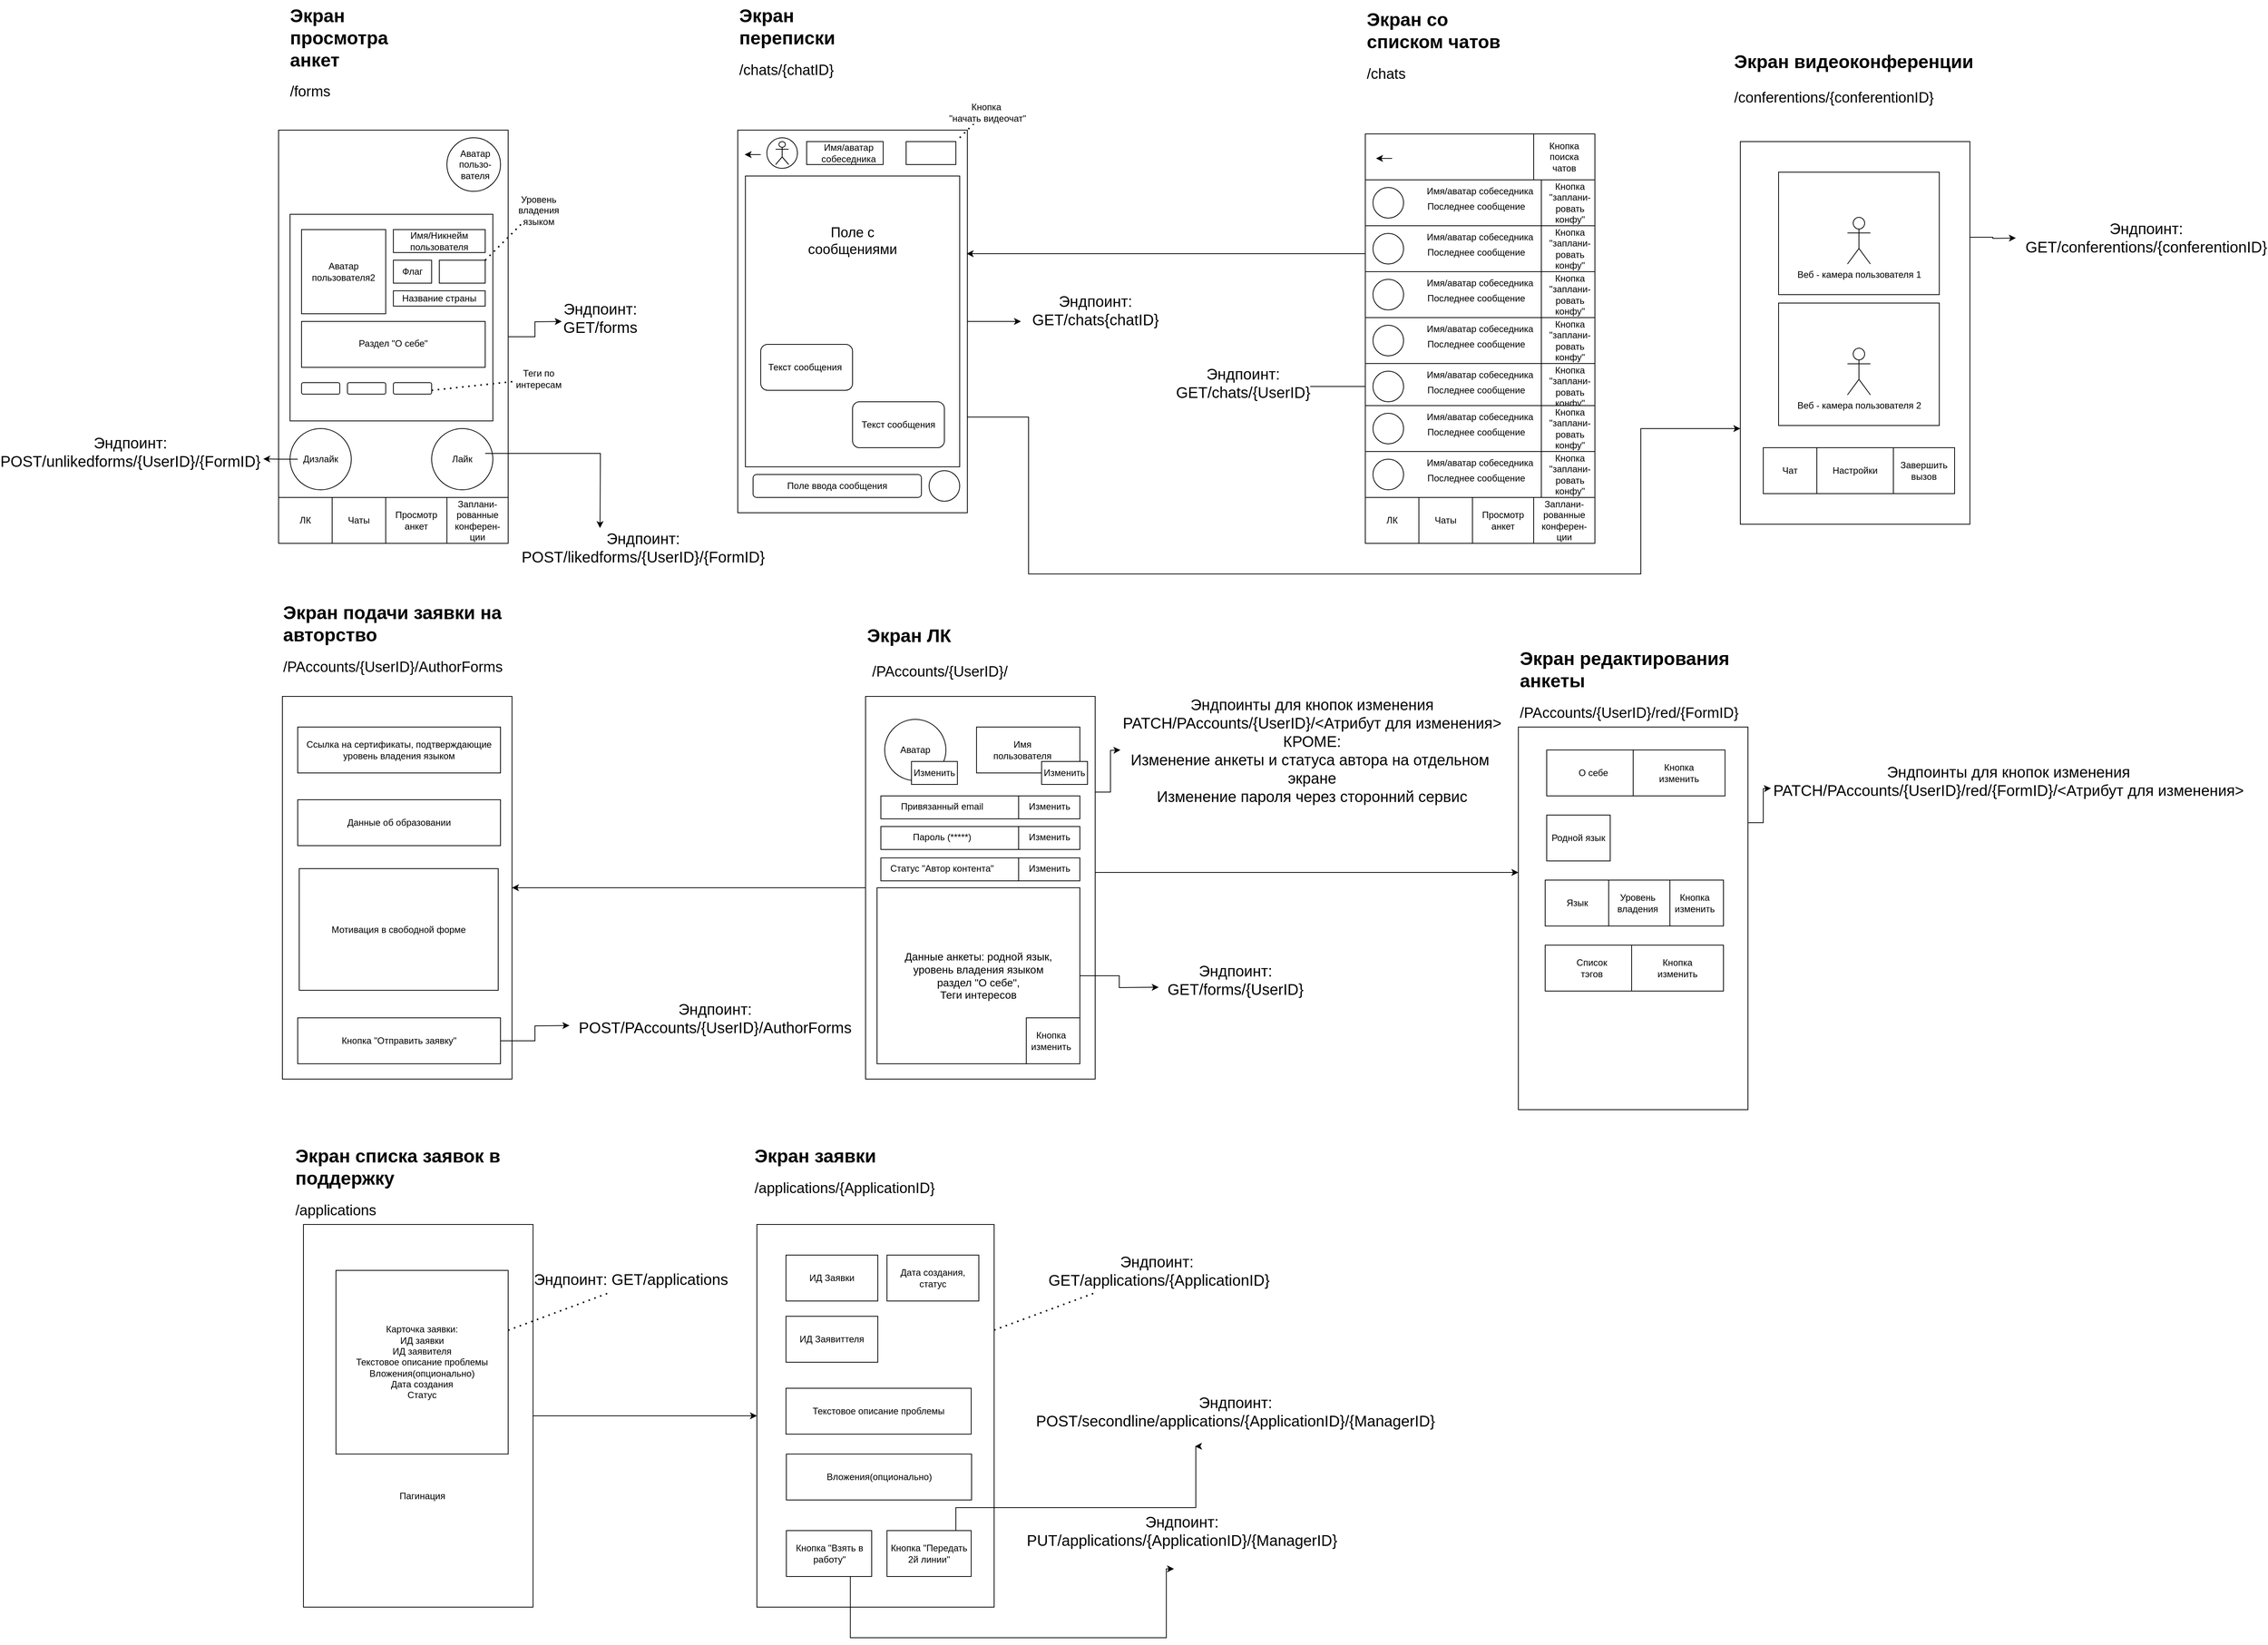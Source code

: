 <mxfile version="25.0.1">
  <diagram name="Страница — 1" id="nnURqnsPZ7kOj7IKDL6H">
    <mxGraphModel dx="1877" dy="1699" grid="1" gridSize="10" guides="1" tooltips="1" connect="1" arrows="1" fold="1" page="1" pageScale="1" pageWidth="827" pageHeight="1169" math="0" shadow="0">
      <root>
        <mxCell id="0" />
        <mxCell id="1" parent="0" />
        <mxCell id="jX7xDOMbAJI4A2eP9L53-35" style="edgeStyle=orthogonalEdgeStyle;rounded=0;orthogonalLoop=1;jettySize=auto;html=1;exitX=1;exitY=0.5;exitDx=0;exitDy=0;" parent="1" source="1GvkOFfXkZYTMTRJ72ga-2" edge="1">
          <mxGeometry relative="1" as="geometry">
            <mxPoint x="430" y="330" as="targetPoint" />
          </mxGeometry>
        </mxCell>
        <mxCell id="1GvkOFfXkZYTMTRJ72ga-2" value="" style="rounded=0;whiteSpace=wrap;html=1;" parent="1" vertex="1">
          <mxGeometry x="60" y="80" width="300" height="540" as="geometry" />
        </mxCell>
        <mxCell id="jX7xDOMbAJI4A2eP9L53-1" value="" style="rounded=0;whiteSpace=wrap;html=1;" parent="1" vertex="1">
          <mxGeometry x="75" y="190" width="265" height="270" as="geometry" />
        </mxCell>
        <mxCell id="1GvkOFfXkZYTMTRJ72ga-44" value="" style="rounded=0;whiteSpace=wrap;html=1;" parent="1" vertex="1">
          <mxGeometry x="1480" y="85" width="300" height="500" as="geometry" />
        </mxCell>
        <mxCell id="1GvkOFfXkZYTMTRJ72ga-4" value="" style="ellipse;whiteSpace=wrap;html=1;aspect=fixed;" parent="1" vertex="1">
          <mxGeometry x="280" y="90" width="70" height="70" as="geometry" />
        </mxCell>
        <mxCell id="1GvkOFfXkZYTMTRJ72ga-5" value="Аватар пользо-вателя" style="text;html=1;align=center;verticalAlign=middle;whiteSpace=wrap;rounded=0;" parent="1" vertex="1">
          <mxGeometry x="287" y="110" width="60" height="30" as="geometry" />
        </mxCell>
        <mxCell id="1GvkOFfXkZYTMTRJ72ga-7" value="" style="whiteSpace=wrap;html=1;aspect=fixed;" parent="1" vertex="1">
          <mxGeometry x="90" y="210" width="110" height="110" as="geometry" />
        </mxCell>
        <mxCell id="1GvkOFfXkZYTMTRJ72ga-8" value="Аватар пользователя2" style="text;html=1;align=center;verticalAlign=middle;whiteSpace=wrap;rounded=0;" parent="1" vertex="1">
          <mxGeometry x="115" y="250" width="60" height="30" as="geometry" />
        </mxCell>
        <mxCell id="1GvkOFfXkZYTMTRJ72ga-10" value="Имя/Никнейм пользователя" style="rounded=0;whiteSpace=wrap;html=1;" parent="1" vertex="1">
          <mxGeometry x="210" y="210" width="120" height="30" as="geometry" />
        </mxCell>
        <mxCell id="1GvkOFfXkZYTMTRJ72ga-11" value="Флаг" style="rounded=0;whiteSpace=wrap;html=1;" parent="1" vertex="1">
          <mxGeometry x="210" y="250" width="50" height="30" as="geometry" />
        </mxCell>
        <mxCell id="1GvkOFfXkZYTMTRJ72ga-13" value="" style="rounded=0;whiteSpace=wrap;html=1;" parent="1" vertex="1">
          <mxGeometry x="270" y="250" width="60" height="30" as="geometry" />
        </mxCell>
        <mxCell id="1GvkOFfXkZYTMTRJ72ga-14" value="" style="endArrow=none;dashed=1;html=1;dashPattern=1 3;strokeWidth=2;rounded=0;" parent="1" edge="1">
          <mxGeometry width="50" height="50" relative="1" as="geometry">
            <mxPoint x="330" y="250" as="sourcePoint" />
            <mxPoint x="380" y="200" as="targetPoint" />
          </mxGeometry>
        </mxCell>
        <mxCell id="1GvkOFfXkZYTMTRJ72ga-15" value="Уровень владения языком" style="text;html=1;align=center;verticalAlign=middle;whiteSpace=wrap;rounded=0;" parent="1" vertex="1">
          <mxGeometry x="370" y="170" width="60" height="30" as="geometry" />
        </mxCell>
        <mxCell id="1GvkOFfXkZYTMTRJ72ga-16" value="" style="rounded=0;whiteSpace=wrap;html=1;" parent="1" vertex="1">
          <mxGeometry x="210" y="290" width="120" height="20" as="geometry" />
        </mxCell>
        <mxCell id="1GvkOFfXkZYTMTRJ72ga-17" value="Название страны" style="text;html=1;align=center;verticalAlign=middle;whiteSpace=wrap;rounded=0;" parent="1" vertex="1">
          <mxGeometry x="205" y="285" width="130" height="30" as="geometry" />
        </mxCell>
        <mxCell id="1GvkOFfXkZYTMTRJ72ga-18" value="" style="rounded=0;whiteSpace=wrap;html=1;" parent="1" vertex="1">
          <mxGeometry x="90" y="330" width="240" height="60" as="geometry" />
        </mxCell>
        <mxCell id="1GvkOFfXkZYTMTRJ72ga-19" value="Раздел &quot;О себе&quot;" style="text;html=1;align=center;verticalAlign=middle;whiteSpace=wrap;rounded=0;" parent="1" vertex="1">
          <mxGeometry x="130" y="344" width="160" height="30" as="geometry" />
        </mxCell>
        <mxCell id="1GvkOFfXkZYTMTRJ72ga-20" value="" style="rounded=1;whiteSpace=wrap;html=1;" parent="1" vertex="1">
          <mxGeometry x="90" y="410" width="50" height="15" as="geometry" />
        </mxCell>
        <mxCell id="1GvkOFfXkZYTMTRJ72ga-21" value="" style="rounded=1;whiteSpace=wrap;html=1;" parent="1" vertex="1">
          <mxGeometry x="150" y="410" width="50" height="15" as="geometry" />
        </mxCell>
        <mxCell id="1GvkOFfXkZYTMTRJ72ga-23" value="" style="rounded=1;whiteSpace=wrap;html=1;" parent="1" vertex="1">
          <mxGeometry x="210" y="410" width="50" height="15" as="geometry" />
        </mxCell>
        <mxCell id="1GvkOFfXkZYTMTRJ72ga-24" value="" style="endArrow=none;dashed=1;html=1;dashPattern=1 3;strokeWidth=2;rounded=0;" parent="1" target="1GvkOFfXkZYTMTRJ72ga-25" edge="1">
          <mxGeometry width="50" height="50" relative="1" as="geometry">
            <mxPoint x="260" y="420" as="sourcePoint" />
            <mxPoint x="390" y="420" as="targetPoint" />
          </mxGeometry>
        </mxCell>
        <mxCell id="1GvkOFfXkZYTMTRJ72ga-25" value="Теги по интересам" style="text;html=1;align=center;verticalAlign=middle;whiteSpace=wrap;rounded=0;" parent="1" vertex="1">
          <mxGeometry x="370" y="390" width="60" height="30" as="geometry" />
        </mxCell>
        <mxCell id="1GvkOFfXkZYTMTRJ72ga-26" value="" style="ellipse;whiteSpace=wrap;html=1;aspect=fixed;" parent="1" vertex="1">
          <mxGeometry x="260" y="470" width="80" height="80" as="geometry" />
        </mxCell>
        <mxCell id="jX7xDOMbAJI4A2eP9L53-44" style="edgeStyle=orthogonalEdgeStyle;rounded=0;orthogonalLoop=1;jettySize=auto;html=1;exitX=1;exitY=0.25;exitDx=0;exitDy=0;" parent="1" source="1GvkOFfXkZYTMTRJ72ga-27" edge="1">
          <mxGeometry relative="1" as="geometry">
            <mxPoint x="480" y="600" as="targetPoint" />
          </mxGeometry>
        </mxCell>
        <mxCell id="1GvkOFfXkZYTMTRJ72ga-27" value="Лайк" style="text;html=1;align=center;verticalAlign=middle;whiteSpace=wrap;rounded=0;" parent="1" vertex="1">
          <mxGeometry x="270" y="495" width="60" height="30" as="geometry" />
        </mxCell>
        <mxCell id="1GvkOFfXkZYTMTRJ72ga-28" value="" style="ellipse;whiteSpace=wrap;html=1;aspect=fixed;" parent="1" vertex="1">
          <mxGeometry x="75" y="470" width="80" height="80" as="geometry" />
        </mxCell>
        <mxCell id="jX7xDOMbAJI4A2eP9L53-46" style="edgeStyle=orthogonalEdgeStyle;rounded=0;orthogonalLoop=1;jettySize=auto;html=1;exitX=0;exitY=0.5;exitDx=0;exitDy=0;" parent="1" source="1GvkOFfXkZYTMTRJ72ga-29" edge="1">
          <mxGeometry relative="1" as="geometry">
            <mxPoint x="40" y="509.667" as="targetPoint" />
          </mxGeometry>
        </mxCell>
        <mxCell id="1GvkOFfXkZYTMTRJ72ga-29" value="Дизлайк" style="text;html=1;align=center;verticalAlign=middle;whiteSpace=wrap;rounded=0;" parent="1" vertex="1">
          <mxGeometry x="85" y="495" width="60" height="30" as="geometry" />
        </mxCell>
        <mxCell id="jX7xDOMbAJI4A2eP9L53-22" style="edgeStyle=orthogonalEdgeStyle;rounded=0;orthogonalLoop=1;jettySize=auto;html=1;exitX=1;exitY=0.75;exitDx=0;exitDy=0;entryX=0;entryY=0.75;entryDx=0;entryDy=0;" parent="1" source="1GvkOFfXkZYTMTRJ72ga-30" target="1GvkOFfXkZYTMTRJ72ga-179" edge="1">
          <mxGeometry relative="1" as="geometry">
            <Array as="points">
              <mxPoint x="1040" y="455" />
              <mxPoint x="1040" y="660" />
              <mxPoint x="1840" y="660" />
              <mxPoint x="1840" y="470" />
            </Array>
          </mxGeometry>
        </mxCell>
        <mxCell id="1GvkOFfXkZYTMTRJ72ga-30" value="" style="rounded=0;whiteSpace=wrap;html=1;" parent="1" vertex="1">
          <mxGeometry x="660" y="80" width="300" height="500" as="geometry" />
        </mxCell>
        <mxCell id="1GvkOFfXkZYTMTRJ72ga-31" value="" style="rounded=1;whiteSpace=wrap;html=1;" parent="1" vertex="1">
          <mxGeometry x="680" y="530" width="220" height="30" as="geometry" />
        </mxCell>
        <mxCell id="1GvkOFfXkZYTMTRJ72ga-32" value="" style="ellipse;whiteSpace=wrap;html=1;aspect=fixed;" parent="1" vertex="1">
          <mxGeometry x="910" y="525" width="40" height="40" as="geometry" />
        </mxCell>
        <mxCell id="1GvkOFfXkZYTMTRJ72ga-34" value="" style="rounded=0;whiteSpace=wrap;html=1;" parent="1" vertex="1">
          <mxGeometry x="670" y="140" width="280" height="380" as="geometry" />
        </mxCell>
        <mxCell id="1GvkOFfXkZYTMTRJ72ga-35" value="&lt;font style=&quot;font-size: 18px;&quot;&gt;Поле с сообщениями&lt;/font&gt;" style="text;html=1;align=center;verticalAlign=middle;whiteSpace=wrap;rounded=0;" parent="1" vertex="1">
          <mxGeometry x="720" y="170" width="180" height="110" as="geometry" />
        </mxCell>
        <mxCell id="1GvkOFfXkZYTMTRJ72ga-36" value="" style="ellipse;whiteSpace=wrap;html=1;aspect=fixed;" parent="1" vertex="1">
          <mxGeometry x="698" y="90" width="40" height="40" as="geometry" />
        </mxCell>
        <mxCell id="1GvkOFfXkZYTMTRJ72ga-37" value="" style="endArrow=classic;html=1;rounded=0;" parent="1" edge="1">
          <mxGeometry width="50" height="50" relative="1" as="geometry">
            <mxPoint x="690" y="112" as="sourcePoint" />
            <mxPoint x="669" y="112" as="targetPoint" />
          </mxGeometry>
        </mxCell>
        <mxCell id="1GvkOFfXkZYTMTRJ72ga-38" value="" style="rounded=0;whiteSpace=wrap;html=1;" parent="1" vertex="1">
          <mxGeometry x="750" y="95" width="100" height="30" as="geometry" />
        </mxCell>
        <mxCell id="1GvkOFfXkZYTMTRJ72ga-40" value="Имя/аватар собеседника" style="text;html=1;align=center;verticalAlign=middle;whiteSpace=wrap;rounded=0;" parent="1" vertex="1">
          <mxGeometry x="750" y="95" width="110" height="30" as="geometry" />
        </mxCell>
        <mxCell id="1GvkOFfXkZYTMTRJ72ga-41" value="Текст сообщения" style="rounded=1;whiteSpace=wrap;html=1;" parent="1" vertex="1">
          <mxGeometry x="810" y="435" width="120" height="60" as="geometry" />
        </mxCell>
        <mxCell id="1GvkOFfXkZYTMTRJ72ga-42" value="" style="rounded=1;whiteSpace=wrap;html=1;" parent="1" vertex="1">
          <mxGeometry x="690" y="360" width="120" height="60" as="geometry" />
        </mxCell>
        <mxCell id="1GvkOFfXkZYTMTRJ72ga-43" value="Текст сообщения" style="text;html=1;align=center;verticalAlign=middle;whiteSpace=wrap;rounded=0;" parent="1" vertex="1">
          <mxGeometry x="698" y="375" width="100" height="30" as="geometry" />
        </mxCell>
        <mxCell id="1GvkOFfXkZYTMTRJ72ga-76" value="" style="rounded=0;whiteSpace=wrap;html=1;" parent="1" vertex="1">
          <mxGeometry x="1480" y="145" width="300" height="60" as="geometry" />
        </mxCell>
        <mxCell id="1GvkOFfXkZYTMTRJ72ga-77" value="" style="ellipse;whiteSpace=wrap;html=1;aspect=fixed;" parent="1" vertex="1">
          <mxGeometry x="1490" y="155" width="40" height="40" as="geometry" />
        </mxCell>
        <mxCell id="1GvkOFfXkZYTMTRJ72ga-78" value="Имя/аватар собеседника" style="text;html=1;align=center;verticalAlign=middle;whiteSpace=wrap;rounded=0;" parent="1" vertex="1">
          <mxGeometry x="1540" y="145" width="180" height="30" as="geometry" />
        </mxCell>
        <mxCell id="1GvkOFfXkZYTMTRJ72ga-79" value="Последнее сообщение" style="text;html=1;align=center;verticalAlign=middle;whiteSpace=wrap;rounded=0;" parent="1" vertex="1">
          <mxGeometry x="1540" y="165" width="170" height="30" as="geometry" />
        </mxCell>
        <mxCell id="1GvkOFfXkZYTMTRJ72ga-80" value="" style="rounded=0;whiteSpace=wrap;html=1;" parent="1" vertex="1">
          <mxGeometry x="1480" y="205" width="300" height="60" as="geometry" />
        </mxCell>
        <mxCell id="1GvkOFfXkZYTMTRJ72ga-81" value="" style="ellipse;whiteSpace=wrap;html=1;aspect=fixed;" parent="1" vertex="1">
          <mxGeometry x="1490" y="215" width="40" height="40" as="geometry" />
        </mxCell>
        <mxCell id="1GvkOFfXkZYTMTRJ72ga-82" value="Имя/аватар собеседника" style="text;html=1;align=center;verticalAlign=middle;whiteSpace=wrap;rounded=0;" parent="1" vertex="1">
          <mxGeometry x="1540" y="205" width="180" height="30" as="geometry" />
        </mxCell>
        <mxCell id="1GvkOFfXkZYTMTRJ72ga-83" value="Последнее сообщение" style="text;html=1;align=center;verticalAlign=middle;whiteSpace=wrap;rounded=0;" parent="1" vertex="1">
          <mxGeometry x="1540" y="225" width="170" height="30" as="geometry" />
        </mxCell>
        <mxCell id="1GvkOFfXkZYTMTRJ72ga-84" value="" style="rounded=0;whiteSpace=wrap;html=1;" parent="1" vertex="1">
          <mxGeometry x="1480" y="265" width="300" height="60" as="geometry" />
        </mxCell>
        <mxCell id="1GvkOFfXkZYTMTRJ72ga-85" value="" style="ellipse;whiteSpace=wrap;html=1;aspect=fixed;" parent="1" vertex="1">
          <mxGeometry x="1490" y="275" width="40" height="40" as="geometry" />
        </mxCell>
        <mxCell id="1GvkOFfXkZYTMTRJ72ga-86" value="Имя/аватар собеседника" style="text;html=1;align=center;verticalAlign=middle;whiteSpace=wrap;rounded=0;" parent="1" vertex="1">
          <mxGeometry x="1540" y="265" width="180" height="30" as="geometry" />
        </mxCell>
        <mxCell id="1GvkOFfXkZYTMTRJ72ga-87" value="Последнее сообщение" style="text;html=1;align=center;verticalAlign=middle;whiteSpace=wrap;rounded=0;" parent="1" vertex="1">
          <mxGeometry x="1540" y="285" width="170" height="30" as="geometry" />
        </mxCell>
        <mxCell id="1GvkOFfXkZYTMTRJ72ga-88" value="" style="rounded=0;whiteSpace=wrap;html=1;" parent="1" vertex="1">
          <mxGeometry x="1480" y="325" width="300" height="60" as="geometry" />
        </mxCell>
        <mxCell id="1GvkOFfXkZYTMTRJ72ga-89" value="" style="ellipse;whiteSpace=wrap;html=1;aspect=fixed;" parent="1" vertex="1">
          <mxGeometry x="1490" y="335" width="40" height="40" as="geometry" />
        </mxCell>
        <mxCell id="1GvkOFfXkZYTMTRJ72ga-90" value="Имя/аватар собеседника" style="text;html=1;align=center;verticalAlign=middle;whiteSpace=wrap;rounded=0;" parent="1" vertex="1">
          <mxGeometry x="1540" y="325" width="180" height="30" as="geometry" />
        </mxCell>
        <mxCell id="1GvkOFfXkZYTMTRJ72ga-91" value="Последнее сообщение" style="text;html=1;align=center;verticalAlign=middle;whiteSpace=wrap;rounded=0;" parent="1" vertex="1">
          <mxGeometry x="1540" y="345" width="170" height="30" as="geometry" />
        </mxCell>
        <mxCell id="jX7xDOMbAJI4A2eP9L53-27" style="edgeStyle=orthogonalEdgeStyle;rounded=0;orthogonalLoop=1;jettySize=auto;html=1;exitX=0;exitY=0.5;exitDx=0;exitDy=0;" parent="1" source="1GvkOFfXkZYTMTRJ72ga-92" edge="1">
          <mxGeometry relative="1" as="geometry">
            <mxPoint x="1390" y="415" as="targetPoint" />
          </mxGeometry>
        </mxCell>
        <mxCell id="1GvkOFfXkZYTMTRJ72ga-92" value="" style="rounded=0;whiteSpace=wrap;html=1;" parent="1" vertex="1">
          <mxGeometry x="1480" y="385" width="300" height="60" as="geometry" />
        </mxCell>
        <mxCell id="1GvkOFfXkZYTMTRJ72ga-93" value="" style="ellipse;whiteSpace=wrap;html=1;aspect=fixed;" parent="1" vertex="1">
          <mxGeometry x="1490" y="395" width="40" height="40" as="geometry" />
        </mxCell>
        <mxCell id="1GvkOFfXkZYTMTRJ72ga-94" value="Имя/аватар собеседника" style="text;html=1;align=center;verticalAlign=middle;whiteSpace=wrap;rounded=0;" parent="1" vertex="1">
          <mxGeometry x="1540" y="385" width="180" height="30" as="geometry" />
        </mxCell>
        <mxCell id="1GvkOFfXkZYTMTRJ72ga-95" value="Последнее сообщение" style="text;html=1;align=center;verticalAlign=middle;whiteSpace=wrap;rounded=0;" parent="1" vertex="1">
          <mxGeometry x="1540" y="405" width="170" height="30" as="geometry" />
        </mxCell>
        <mxCell id="1GvkOFfXkZYTMTRJ72ga-96" value="" style="rounded=0;whiteSpace=wrap;html=1;" parent="1" vertex="1">
          <mxGeometry x="1480" y="440" width="300" height="60" as="geometry" />
        </mxCell>
        <mxCell id="1GvkOFfXkZYTMTRJ72ga-97" value="" style="ellipse;whiteSpace=wrap;html=1;aspect=fixed;" parent="1" vertex="1">
          <mxGeometry x="1490" y="450" width="40" height="40" as="geometry" />
        </mxCell>
        <mxCell id="1GvkOFfXkZYTMTRJ72ga-98" value="Имя/аватар собеседника" style="text;html=1;align=center;verticalAlign=middle;whiteSpace=wrap;rounded=0;" parent="1" vertex="1">
          <mxGeometry x="1540" y="440" width="180" height="30" as="geometry" />
        </mxCell>
        <mxCell id="1GvkOFfXkZYTMTRJ72ga-99" value="Последнее сообщение" style="text;html=1;align=center;verticalAlign=middle;whiteSpace=wrap;rounded=0;" parent="1" vertex="1">
          <mxGeometry x="1540" y="460" width="170" height="30" as="geometry" />
        </mxCell>
        <mxCell id="1GvkOFfXkZYTMTRJ72ga-100" value="" style="rounded=0;whiteSpace=wrap;html=1;" parent="1" vertex="1">
          <mxGeometry x="1480" y="500" width="300" height="60" as="geometry" />
        </mxCell>
        <mxCell id="1GvkOFfXkZYTMTRJ72ga-101" value="" style="ellipse;whiteSpace=wrap;html=1;aspect=fixed;" parent="1" vertex="1">
          <mxGeometry x="1490" y="510" width="40" height="40" as="geometry" />
        </mxCell>
        <mxCell id="1GvkOFfXkZYTMTRJ72ga-102" value="Имя/аватар собеседника" style="text;html=1;align=center;verticalAlign=middle;whiteSpace=wrap;rounded=0;" parent="1" vertex="1">
          <mxGeometry x="1540" y="500" width="180" height="30" as="geometry" />
        </mxCell>
        <mxCell id="1GvkOFfXkZYTMTRJ72ga-103" value="Последнее сообщение" style="text;html=1;align=center;verticalAlign=middle;whiteSpace=wrap;rounded=0;" parent="1" vertex="1">
          <mxGeometry x="1540" y="520" width="170" height="30" as="geometry" />
        </mxCell>
        <mxCell id="1GvkOFfXkZYTMTRJ72ga-104" value="" style="endArrow=classic;html=1;rounded=0;" parent="1" edge="1">
          <mxGeometry width="50" height="50" relative="1" as="geometry">
            <mxPoint x="1515" y="117" as="sourcePoint" />
            <mxPoint x="1494" y="117" as="targetPoint" />
          </mxGeometry>
        </mxCell>
        <mxCell id="1GvkOFfXkZYTMTRJ72ga-105" value="" style="rounded=0;whiteSpace=wrap;html=1;" parent="1" vertex="1">
          <mxGeometry x="1700" y="85" width="80" height="60" as="geometry" />
        </mxCell>
        <mxCell id="1GvkOFfXkZYTMTRJ72ga-106" value="Кнопка поиска чатов" style="text;html=1;align=center;verticalAlign=middle;whiteSpace=wrap;rounded=0;" parent="1" vertex="1">
          <mxGeometry x="1710" y="100" width="60" height="30" as="geometry" />
        </mxCell>
        <mxCell id="jX7xDOMbAJI4A2eP9L53-16" style="edgeStyle=orthogonalEdgeStyle;rounded=0;orthogonalLoop=1;jettySize=auto;html=1;exitX=1;exitY=0.75;exitDx=0;exitDy=0;" parent="1" source="1GvkOFfXkZYTMTRJ72ga-107" target="1GvkOFfXkZYTMTRJ72ga-128" edge="1">
          <mxGeometry relative="1" as="geometry">
            <Array as="points">
              <mxPoint x="990" y="1050" />
            </Array>
          </mxGeometry>
        </mxCell>
        <mxCell id="jX7xDOMbAJI4A2eP9L53-17" style="edgeStyle=orthogonalEdgeStyle;rounded=0;orthogonalLoop=1;jettySize=auto;html=1;exitX=0;exitY=0.5;exitDx=0;exitDy=0;entryX=1;entryY=0.5;entryDx=0;entryDy=0;" parent="1" source="1GvkOFfXkZYTMTRJ72ga-107" target="1GvkOFfXkZYTMTRJ72ga-209" edge="1">
          <mxGeometry relative="1" as="geometry" />
        </mxCell>
        <mxCell id="jX7xDOMbAJI4A2eP9L53-32" style="edgeStyle=orthogonalEdgeStyle;rounded=0;orthogonalLoop=1;jettySize=auto;html=1;exitX=1;exitY=0.25;exitDx=0;exitDy=0;" parent="1" source="1GvkOFfXkZYTMTRJ72ga-107" edge="1">
          <mxGeometry relative="1" as="geometry">
            <mxPoint x="1160" y="890" as="targetPoint" />
          </mxGeometry>
        </mxCell>
        <mxCell id="1GvkOFfXkZYTMTRJ72ga-107" value="" style="rounded=0;whiteSpace=wrap;html=1;" parent="1" vertex="1">
          <mxGeometry x="827" y="820" width="300" height="500" as="geometry" />
        </mxCell>
        <mxCell id="1GvkOFfXkZYTMTRJ72ga-108" value="" style="ellipse;whiteSpace=wrap;html=1;aspect=fixed;" parent="1" vertex="1">
          <mxGeometry x="852" y="850" width="80" height="80" as="geometry" />
        </mxCell>
        <mxCell id="1GvkOFfXkZYTMTRJ72ga-109" value="Аватар" style="text;html=1;align=center;verticalAlign=middle;whiteSpace=wrap;rounded=0;" parent="1" vertex="1">
          <mxGeometry x="862" y="875" width="60" height="30" as="geometry" />
        </mxCell>
        <mxCell id="1GvkOFfXkZYTMTRJ72ga-110" value="" style="rounded=0;whiteSpace=wrap;html=1;" parent="1" vertex="1">
          <mxGeometry x="972" y="860" width="135" height="60" as="geometry" />
        </mxCell>
        <mxCell id="1GvkOFfXkZYTMTRJ72ga-111" value="Имя пользователя" style="text;html=1;align=center;verticalAlign=middle;whiteSpace=wrap;rounded=0;" parent="1" vertex="1">
          <mxGeometry x="1002" y="875" width="60" height="30" as="geometry" />
        </mxCell>
        <mxCell id="1GvkOFfXkZYTMTRJ72ga-112" value="" style="rounded=0;whiteSpace=wrap;html=1;" parent="1" vertex="1">
          <mxGeometry x="847" y="950" width="260" height="30" as="geometry" />
        </mxCell>
        <mxCell id="1GvkOFfXkZYTMTRJ72ga-113" value="Привязанный email" style="text;html=1;align=center;verticalAlign=middle;whiteSpace=wrap;rounded=0;" parent="1" vertex="1">
          <mxGeometry x="837" y="949" width="180" height="30" as="geometry" />
        </mxCell>
        <mxCell id="1GvkOFfXkZYTMTRJ72ga-114" value="" style="rounded=0;whiteSpace=wrap;html=1;" parent="1" vertex="1">
          <mxGeometry x="1027" y="950" width="80" height="30" as="geometry" />
        </mxCell>
        <mxCell id="1GvkOFfXkZYTMTRJ72ga-115" value="Изменить" style="text;html=1;align=center;verticalAlign=middle;whiteSpace=wrap;rounded=0;" parent="1" vertex="1">
          <mxGeometry x="1023.5" y="949" width="87" height="30" as="geometry" />
        </mxCell>
        <mxCell id="1GvkOFfXkZYTMTRJ72ga-116" value="Изменить" style="rounded=0;whiteSpace=wrap;html=1;" parent="1" vertex="1">
          <mxGeometry x="887" y="905" width="60" height="30" as="geometry" />
        </mxCell>
        <mxCell id="1GvkOFfXkZYTMTRJ72ga-117" value="Изменить" style="rounded=0;whiteSpace=wrap;html=1;" parent="1" vertex="1">
          <mxGeometry x="1057" y="905" width="60" height="30" as="geometry" />
        </mxCell>
        <mxCell id="1GvkOFfXkZYTMTRJ72ga-122" value="" style="rounded=0;whiteSpace=wrap;html=1;" parent="1" vertex="1">
          <mxGeometry x="847" y="990" width="260" height="30" as="geometry" />
        </mxCell>
        <mxCell id="1GvkOFfXkZYTMTRJ72ga-123" value="Пароль (*****)" style="text;html=1;align=center;verticalAlign=middle;whiteSpace=wrap;rounded=0;" parent="1" vertex="1">
          <mxGeometry x="837" y="989" width="180" height="30" as="geometry" />
        </mxCell>
        <mxCell id="1GvkOFfXkZYTMTRJ72ga-124" value="" style="rounded=0;whiteSpace=wrap;html=1;" parent="1" vertex="1">
          <mxGeometry x="1027" y="990" width="80" height="30" as="geometry" />
        </mxCell>
        <mxCell id="1GvkOFfXkZYTMTRJ72ga-125" value="Изменить" style="text;html=1;align=center;verticalAlign=middle;whiteSpace=wrap;rounded=0;" parent="1" vertex="1">
          <mxGeometry x="1023.5" y="989" width="87" height="30" as="geometry" />
        </mxCell>
        <mxCell id="jX7xDOMbAJI4A2eP9L53-48" style="edgeStyle=orthogonalEdgeStyle;rounded=0;orthogonalLoop=1;jettySize=auto;html=1;exitX=1;exitY=0.5;exitDx=0;exitDy=0;" parent="1" source="1GvkOFfXkZYTMTRJ72ga-127" edge="1">
          <mxGeometry relative="1" as="geometry">
            <mxPoint x="1210" y="1200" as="targetPoint" />
          </mxGeometry>
        </mxCell>
        <mxCell id="1GvkOFfXkZYTMTRJ72ga-127" value="&lt;font style=&quot;font-size: 14px;&quot;&gt;Данные анкеты: родной язык,&lt;/font&gt;&lt;div style=&quot;font-size: 14px;&quot;&gt;&lt;font style=&quot;font-size: 14px;&quot;&gt;уровень владения языком&lt;br&gt;раздел &quot;О себе&quot;,&lt;/font&gt;&lt;/div&gt;&lt;div style=&quot;font-size: 14px;&quot;&gt;&lt;font style=&quot;font-size: 14px;&quot;&gt;Теги интересов&lt;/font&gt;&lt;/div&gt;" style="rounded=0;whiteSpace=wrap;html=1;" parent="1" vertex="1">
          <mxGeometry x="842" y="1070" width="265" height="230" as="geometry" />
        </mxCell>
        <mxCell id="jX7xDOMbAJI4A2eP9L53-37" style="edgeStyle=orthogonalEdgeStyle;rounded=0;orthogonalLoop=1;jettySize=auto;html=1;exitX=1;exitY=0.25;exitDx=0;exitDy=0;" parent="1" source="1GvkOFfXkZYTMTRJ72ga-128" edge="1">
          <mxGeometry relative="1" as="geometry">
            <mxPoint x="2010" y="940" as="targetPoint" />
          </mxGeometry>
        </mxCell>
        <mxCell id="1GvkOFfXkZYTMTRJ72ga-128" value="" style="rounded=0;whiteSpace=wrap;html=1;" parent="1" vertex="1">
          <mxGeometry x="1680" y="860" width="300" height="500" as="geometry" />
        </mxCell>
        <mxCell id="1GvkOFfXkZYTMTRJ72ga-129" value="" style="rounded=0;whiteSpace=wrap;html=1;" parent="1" vertex="1">
          <mxGeometry x="1717" y="890" width="233" height="60" as="geometry" />
        </mxCell>
        <mxCell id="1GvkOFfXkZYTMTRJ72ga-131" value="О себе" style="text;html=1;align=center;verticalAlign=middle;whiteSpace=wrap;rounded=0;" parent="1" vertex="1">
          <mxGeometry x="1748" y="905" width="60" height="30" as="geometry" />
        </mxCell>
        <mxCell id="1GvkOFfXkZYTMTRJ72ga-132" value="" style="rounded=0;whiteSpace=wrap;html=1;" parent="1" vertex="1">
          <mxGeometry x="1830" y="890" width="120" height="60" as="geometry" />
        </mxCell>
        <mxCell id="1GvkOFfXkZYTMTRJ72ga-133" value="Кнопка изменить" style="text;html=1;align=center;verticalAlign=middle;whiteSpace=wrap;rounded=0;" parent="1" vertex="1">
          <mxGeometry x="1860" y="905" width="60" height="30" as="geometry" />
        </mxCell>
        <mxCell id="1GvkOFfXkZYTMTRJ72ga-134" value="" style="rounded=0;whiteSpace=wrap;html=1;" parent="1" vertex="1">
          <mxGeometry x="1715" y="1060" width="233" height="60" as="geometry" />
        </mxCell>
        <mxCell id="1GvkOFfXkZYTMTRJ72ga-136" value="" style="rounded=0;whiteSpace=wrap;html=1;" parent="1" vertex="1">
          <mxGeometry x="1878" y="1060" width="70" height="60" as="geometry" />
        </mxCell>
        <mxCell id="1GvkOFfXkZYTMTRJ72ga-137" value="Кнопка изменить" style="text;html=1;align=center;verticalAlign=middle;whiteSpace=wrap;rounded=0;" parent="1" vertex="1">
          <mxGeometry x="1888" y="1075" width="45" height="30" as="geometry" />
        </mxCell>
        <mxCell id="1GvkOFfXkZYTMTRJ72ga-138" value="" style="rounded=0;whiteSpace=wrap;html=1;" parent="1" vertex="1">
          <mxGeometry x="1715" y="1145" width="233" height="60" as="geometry" />
        </mxCell>
        <mxCell id="1GvkOFfXkZYTMTRJ72ga-139" value="Список тэгов" style="text;html=1;align=center;verticalAlign=middle;whiteSpace=wrap;rounded=0;" parent="1" vertex="1">
          <mxGeometry x="1746" y="1160" width="60" height="30" as="geometry" />
        </mxCell>
        <mxCell id="1GvkOFfXkZYTMTRJ72ga-140" value="" style="rounded=0;whiteSpace=wrap;html=1;" parent="1" vertex="1">
          <mxGeometry x="1828" y="1145" width="120" height="60" as="geometry" />
        </mxCell>
        <mxCell id="1GvkOFfXkZYTMTRJ72ga-141" value="Кнопка изменить" style="text;html=1;align=center;verticalAlign=middle;whiteSpace=wrap;rounded=0;" parent="1" vertex="1">
          <mxGeometry x="1858" y="1160" width="60" height="30" as="geometry" />
        </mxCell>
        <mxCell id="1GvkOFfXkZYTMTRJ72ga-142" value="" style="rounded=0;whiteSpace=wrap;html=1;" parent="1" vertex="1">
          <mxGeometry x="1715" y="1060" width="83" height="60" as="geometry" />
        </mxCell>
        <mxCell id="1GvkOFfXkZYTMTRJ72ga-143" value="Язык" style="text;html=1;align=center;verticalAlign=middle;whiteSpace=wrap;rounded=0;" parent="1" vertex="1">
          <mxGeometry x="1726.5" y="1075" width="60" height="30" as="geometry" />
        </mxCell>
        <mxCell id="1GvkOFfXkZYTMTRJ72ga-144" value="Уровень владения" style="text;html=1;align=center;verticalAlign=middle;whiteSpace=wrap;rounded=0;" parent="1" vertex="1">
          <mxGeometry x="1806" y="1075" width="60" height="30" as="geometry" />
        </mxCell>
        <mxCell id="1GvkOFfXkZYTMTRJ72ga-145" value="" style="rounded=0;whiteSpace=wrap;html=1;" parent="1" vertex="1">
          <mxGeometry x="60" y="560" width="300" height="60" as="geometry" />
        </mxCell>
        <mxCell id="1GvkOFfXkZYTMTRJ72ga-146" value="" style="rounded=0;whiteSpace=wrap;html=1;" parent="1" vertex="1">
          <mxGeometry x="60" y="560" width="70" height="60" as="geometry" />
        </mxCell>
        <mxCell id="1GvkOFfXkZYTMTRJ72ga-147" value="" style="rounded=0;whiteSpace=wrap;html=1;" parent="1" vertex="1">
          <mxGeometry x="130" y="560" width="70" height="60" as="geometry" />
        </mxCell>
        <mxCell id="1GvkOFfXkZYTMTRJ72ga-149" value="" style="rounded=0;whiteSpace=wrap;html=1;" parent="1" vertex="1">
          <mxGeometry x="200" y="560" width="80" height="60" as="geometry" />
        </mxCell>
        <mxCell id="1GvkOFfXkZYTMTRJ72ga-150" value="Поле ввода сообщения" style="text;html=1;align=center;verticalAlign=middle;whiteSpace=wrap;rounded=0;" parent="1" vertex="1">
          <mxGeometry x="718.5" y="530" width="142" height="30" as="geometry" />
        </mxCell>
        <mxCell id="1GvkOFfXkZYTMTRJ72ga-151" value="" style="rounded=0;whiteSpace=wrap;html=1;" parent="1" vertex="1">
          <mxGeometry x="1710" y="145" width="70" height="60" as="geometry" />
        </mxCell>
        <mxCell id="1GvkOFfXkZYTMTRJ72ga-152" value="Кнопка &quot;заплани-ровать конфу&quot;" style="text;html=1;align=center;verticalAlign=middle;whiteSpace=wrap;rounded=0;" parent="1" vertex="1">
          <mxGeometry x="1715" y="145" width="65" height="60" as="geometry" />
        </mxCell>
        <mxCell id="1GvkOFfXkZYTMTRJ72ga-153" value="" style="rounded=0;whiteSpace=wrap;html=1;" parent="1" vertex="1">
          <mxGeometry x="1710" y="205" width="70" height="60" as="geometry" />
        </mxCell>
        <mxCell id="1GvkOFfXkZYTMTRJ72ga-154" value="Кнопка &quot;заплани-ровать конфу&quot;" style="text;html=1;align=center;verticalAlign=middle;whiteSpace=wrap;rounded=0;" parent="1" vertex="1">
          <mxGeometry x="1715" y="205" width="65" height="60" as="geometry" />
        </mxCell>
        <mxCell id="1GvkOFfXkZYTMTRJ72ga-155" value="" style="rounded=0;whiteSpace=wrap;html=1;" parent="1" vertex="1">
          <mxGeometry x="1710" y="265" width="70" height="60" as="geometry" />
        </mxCell>
        <mxCell id="1GvkOFfXkZYTMTRJ72ga-156" value="Кнопка &quot;заплани-ровать конфу&quot;" style="text;html=1;align=center;verticalAlign=middle;whiteSpace=wrap;rounded=0;" parent="1" vertex="1">
          <mxGeometry x="1715" y="265" width="65" height="60" as="geometry" />
        </mxCell>
        <mxCell id="1GvkOFfXkZYTMTRJ72ga-157" value="" style="rounded=0;whiteSpace=wrap;html=1;" parent="1" vertex="1">
          <mxGeometry x="1710" y="325" width="70" height="60" as="geometry" />
        </mxCell>
        <mxCell id="1GvkOFfXkZYTMTRJ72ga-158" value="Кнопка &quot;заплани-ровать конфу&quot;" style="text;html=1;align=center;verticalAlign=middle;whiteSpace=wrap;rounded=0;" parent="1" vertex="1">
          <mxGeometry x="1715" y="325" width="65" height="60" as="geometry" />
        </mxCell>
        <mxCell id="1GvkOFfXkZYTMTRJ72ga-159" value="" style="rounded=0;whiteSpace=wrap;html=1;" parent="1" vertex="1">
          <mxGeometry x="1710" y="385" width="70" height="60" as="geometry" />
        </mxCell>
        <mxCell id="1GvkOFfXkZYTMTRJ72ga-160" value="Кнопка &quot;заплани-ровать конфу&quot;" style="text;html=1;align=center;verticalAlign=middle;whiteSpace=wrap;rounded=0;" parent="1" vertex="1">
          <mxGeometry x="1715" y="385" width="65" height="60" as="geometry" />
        </mxCell>
        <mxCell id="1GvkOFfXkZYTMTRJ72ga-161" value="" style="rounded=0;whiteSpace=wrap;html=1;" parent="1" vertex="1">
          <mxGeometry x="1710" y="440" width="70" height="60" as="geometry" />
        </mxCell>
        <mxCell id="1GvkOFfXkZYTMTRJ72ga-162" value="Кнопка &quot;заплани-ровать конфу&quot;" style="text;html=1;align=center;verticalAlign=middle;whiteSpace=wrap;rounded=0;" parent="1" vertex="1">
          <mxGeometry x="1715" y="440" width="65" height="60" as="geometry" />
        </mxCell>
        <mxCell id="1GvkOFfXkZYTMTRJ72ga-163" value="" style="rounded=0;whiteSpace=wrap;html=1;" parent="1" vertex="1">
          <mxGeometry x="1710" y="500" width="70" height="60" as="geometry" />
        </mxCell>
        <mxCell id="1GvkOFfXkZYTMTRJ72ga-164" value="Кнопка &quot;заплани-ровать конфу&quot;" style="text;html=1;align=center;verticalAlign=middle;whiteSpace=wrap;rounded=0;" parent="1" vertex="1">
          <mxGeometry x="1715" y="500" width="65" height="60" as="geometry" />
        </mxCell>
        <mxCell id="1GvkOFfXkZYTMTRJ72ga-165" value="ЛК" style="text;html=1;align=center;verticalAlign=middle;whiteSpace=wrap;rounded=0;" parent="1" vertex="1">
          <mxGeometry x="65" y="575" width="60" height="30" as="geometry" />
        </mxCell>
        <mxCell id="1GvkOFfXkZYTMTRJ72ga-166" value="Чаты" style="text;html=1;align=center;verticalAlign=middle;whiteSpace=wrap;rounded=0;" parent="1" vertex="1">
          <mxGeometry x="135" y="575" width="60" height="30" as="geometry" />
        </mxCell>
        <mxCell id="1GvkOFfXkZYTMTRJ72ga-167" value="Просмотр анкет" style="text;html=1;align=center;verticalAlign=middle;whiteSpace=wrap;rounded=0;" parent="1" vertex="1">
          <mxGeometry x="210" y="575" width="60" height="30" as="geometry" />
        </mxCell>
        <mxCell id="1GvkOFfXkZYTMTRJ72ga-168" value="" style="rounded=0;whiteSpace=wrap;html=1;" parent="1" vertex="1">
          <mxGeometry x="1037" y="1240" width="70" height="60" as="geometry" />
        </mxCell>
        <mxCell id="1GvkOFfXkZYTMTRJ72ga-169" value="Кнопка изменить" style="text;html=1;align=center;verticalAlign=middle;whiteSpace=wrap;rounded=0;" parent="1" vertex="1">
          <mxGeometry x="1047" y="1255" width="45" height="30" as="geometry" />
        </mxCell>
        <mxCell id="1GvkOFfXkZYTMTRJ72ga-172" value="" style="rounded=0;whiteSpace=wrap;html=1;" parent="1" vertex="1">
          <mxGeometry x="847" y="1031" width="260" height="30" as="geometry" />
        </mxCell>
        <mxCell id="1GvkOFfXkZYTMTRJ72ga-173" value="Статус &quot;Автор контента&quot;" style="text;html=1;align=center;verticalAlign=middle;whiteSpace=wrap;rounded=0;" parent="1" vertex="1">
          <mxGeometry x="837" y="1030" width="180" height="30" as="geometry" />
        </mxCell>
        <mxCell id="1GvkOFfXkZYTMTRJ72ga-174" value="" style="rounded=0;whiteSpace=wrap;html=1;" parent="1" vertex="1">
          <mxGeometry x="1027" y="1031" width="80" height="30" as="geometry" />
        </mxCell>
        <mxCell id="1GvkOFfXkZYTMTRJ72ga-175" value="Изменить" style="text;html=1;align=center;verticalAlign=middle;whiteSpace=wrap;rounded=0;" parent="1" vertex="1">
          <mxGeometry x="1023.5" y="1030" width="87" height="30" as="geometry" />
        </mxCell>
        <mxCell id="1GvkOFfXkZYTMTRJ72ga-176" value="" style="shape=umlActor;verticalLabelPosition=bottom;verticalAlign=top;html=1;outlineConnect=0;" parent="1" vertex="1">
          <mxGeometry x="709.5" y="95" width="17" height="30" as="geometry" />
        </mxCell>
        <mxCell id="1GvkOFfXkZYTMTRJ72ga-178" value="Заплани-рованные конферен-ции" style="text;html=1;align=center;verticalAlign=middle;whiteSpace=wrap;rounded=0;" parent="1" vertex="1">
          <mxGeometry x="290" y="575" width="60" height="30" as="geometry" />
        </mxCell>
        <mxCell id="jX7xDOMbAJI4A2eP9L53-30" style="edgeStyle=orthogonalEdgeStyle;rounded=0;orthogonalLoop=1;jettySize=auto;html=1;exitX=1;exitY=0.25;exitDx=0;exitDy=0;" parent="1" source="1GvkOFfXkZYTMTRJ72ga-179" edge="1">
          <mxGeometry relative="1" as="geometry">
            <mxPoint x="2330" y="221" as="targetPoint" />
          </mxGeometry>
        </mxCell>
        <mxCell id="1GvkOFfXkZYTMTRJ72ga-179" value="" style="rounded=0;whiteSpace=wrap;html=1;" parent="1" vertex="1">
          <mxGeometry x="1970" y="95" width="300" height="500" as="geometry" />
        </mxCell>
        <mxCell id="1GvkOFfXkZYTMTRJ72ga-180" value="" style="rounded=0;whiteSpace=wrap;html=1;" parent="1" vertex="1">
          <mxGeometry x="2020" y="135" width="210" height="160" as="geometry" />
        </mxCell>
        <mxCell id="1GvkOFfXkZYTMTRJ72ga-182" value="Веб - камера пользователя 1" style="shape=umlActor;verticalLabelPosition=bottom;verticalAlign=top;html=1;outlineConnect=0;" parent="1" vertex="1">
          <mxGeometry x="2110" y="194" width="30" height="61" as="geometry" />
        </mxCell>
        <mxCell id="1GvkOFfXkZYTMTRJ72ga-183" value="" style="rounded=0;whiteSpace=wrap;html=1;" parent="1" vertex="1">
          <mxGeometry x="2020" y="306" width="210" height="160" as="geometry" />
        </mxCell>
        <mxCell id="1GvkOFfXkZYTMTRJ72ga-184" value="Веб - камера пользователя 2" style="shape=umlActor;verticalLabelPosition=bottom;verticalAlign=top;html=1;outlineConnect=0;" parent="1" vertex="1">
          <mxGeometry x="2110" y="365" width="30" height="61" as="geometry" />
        </mxCell>
        <mxCell id="1GvkOFfXkZYTMTRJ72ga-185" value="Чат" style="rounded=0;whiteSpace=wrap;html=1;" parent="1" vertex="1">
          <mxGeometry x="2000" y="495" width="70" height="60" as="geometry" />
        </mxCell>
        <mxCell id="1GvkOFfXkZYTMTRJ72ga-186" value="Завершить вызов" style="rounded=0;whiteSpace=wrap;html=1;" parent="1" vertex="1">
          <mxGeometry x="2170" y="495" width="80" height="60" as="geometry" />
        </mxCell>
        <mxCell id="1GvkOFfXkZYTMTRJ72ga-187" value="Настройки" style="rounded=0;whiteSpace=wrap;html=1;" parent="1" vertex="1">
          <mxGeometry x="2070" y="495" width="100" height="60" as="geometry" />
        </mxCell>
        <mxCell id="1GvkOFfXkZYTMTRJ72ga-188" value="" style="rounded=0;whiteSpace=wrap;html=1;" parent="1" vertex="1">
          <mxGeometry x="1480" y="560" width="300" height="60" as="geometry" />
        </mxCell>
        <mxCell id="1GvkOFfXkZYTMTRJ72ga-189" value="" style="rounded=0;whiteSpace=wrap;html=1;" parent="1" vertex="1">
          <mxGeometry x="1480" y="560" width="70" height="60" as="geometry" />
        </mxCell>
        <mxCell id="1GvkOFfXkZYTMTRJ72ga-190" value="" style="rounded=0;whiteSpace=wrap;html=1;" parent="1" vertex="1">
          <mxGeometry x="1550" y="560" width="70" height="60" as="geometry" />
        </mxCell>
        <mxCell id="1GvkOFfXkZYTMTRJ72ga-191" value="" style="rounded=0;whiteSpace=wrap;html=1;" parent="1" vertex="1">
          <mxGeometry x="1620" y="560" width="80" height="60" as="geometry" />
        </mxCell>
        <mxCell id="1GvkOFfXkZYTMTRJ72ga-192" value="ЛК" style="text;html=1;align=center;verticalAlign=middle;whiteSpace=wrap;rounded=0;" parent="1" vertex="1">
          <mxGeometry x="1485" y="575" width="60" height="30" as="geometry" />
        </mxCell>
        <mxCell id="1GvkOFfXkZYTMTRJ72ga-193" value="Чаты" style="text;html=1;align=center;verticalAlign=middle;whiteSpace=wrap;rounded=0;" parent="1" vertex="1">
          <mxGeometry x="1555" y="575" width="60" height="30" as="geometry" />
        </mxCell>
        <mxCell id="1GvkOFfXkZYTMTRJ72ga-194" value="Просмотр анкет" style="text;html=1;align=center;verticalAlign=middle;whiteSpace=wrap;rounded=0;" parent="1" vertex="1">
          <mxGeometry x="1630" y="575" width="60" height="30" as="geometry" />
        </mxCell>
        <mxCell id="1GvkOFfXkZYTMTRJ72ga-195" value="Заплани-рованные конферен-ции" style="text;html=1;align=center;verticalAlign=middle;whiteSpace=wrap;rounded=0;" parent="1" vertex="1">
          <mxGeometry x="1710" y="575" width="60" height="30" as="geometry" />
        </mxCell>
        <mxCell id="jX7xDOMbAJI4A2eP9L53-19" style="edgeStyle=orthogonalEdgeStyle;rounded=0;orthogonalLoop=1;jettySize=auto;html=1;exitX=1;exitY=0.5;exitDx=0;exitDy=0;entryX=0;entryY=0.5;entryDx=0;entryDy=0;" parent="1" source="1GvkOFfXkZYTMTRJ72ga-197" target="1GvkOFfXkZYTMTRJ72ga-200" edge="1">
          <mxGeometry relative="1" as="geometry" />
        </mxCell>
        <mxCell id="1GvkOFfXkZYTMTRJ72ga-197" value="" style="rounded=0;whiteSpace=wrap;html=1;" parent="1" vertex="1">
          <mxGeometry x="92.5" y="1510" width="300" height="500" as="geometry" />
        </mxCell>
        <mxCell id="1GvkOFfXkZYTMTRJ72ga-198" value="Карточка заявки:&lt;div&gt;ИД заявки&lt;/div&gt;&lt;div&gt;ИД заявителя&lt;/div&gt;&lt;div&gt;Текстовое описание проблемы&lt;/div&gt;&lt;div&gt;Вложения(опционально)&lt;/div&gt;&lt;div&gt;Дата создания&lt;/div&gt;&lt;div&gt;Статус&lt;/div&gt;" style="rounded=0;whiteSpace=wrap;html=1;" parent="1" vertex="1">
          <mxGeometry x="135" y="1570" width="225" height="240" as="geometry" />
        </mxCell>
        <mxCell id="1GvkOFfXkZYTMTRJ72ga-199" value="Пагинация" style="text;html=1;align=center;verticalAlign=middle;whiteSpace=wrap;rounded=0;" parent="1" vertex="1">
          <mxGeometry x="218" y="1850" width="60" height="30" as="geometry" />
        </mxCell>
        <mxCell id="1GvkOFfXkZYTMTRJ72ga-200" value="" style="rounded=0;whiteSpace=wrap;html=1;" parent="1" vertex="1">
          <mxGeometry x="685" y="1510" width="310" height="500" as="geometry" />
        </mxCell>
        <mxCell id="1GvkOFfXkZYTMTRJ72ga-201" value="ИД Заявки" style="rounded=0;whiteSpace=wrap;html=1;" parent="1" vertex="1">
          <mxGeometry x="723" y="1550" width="120" height="60" as="geometry" />
        </mxCell>
        <mxCell id="1GvkOFfXkZYTMTRJ72ga-203" value="ИД Заявиттеля" style="rounded=0;whiteSpace=wrap;html=1;" parent="1" vertex="1">
          <mxGeometry x="723" y="1630" width="120" height="60" as="geometry" />
        </mxCell>
        <mxCell id="1GvkOFfXkZYTMTRJ72ga-204" value="Текстовое описание проблемы" style="rounded=0;whiteSpace=wrap;html=1;" parent="1" vertex="1">
          <mxGeometry x="723" y="1724" width="242" height="60" as="geometry" />
        </mxCell>
        <mxCell id="1GvkOFfXkZYTMTRJ72ga-205" value="Вложения(опционально)" style="rounded=0;whiteSpace=wrap;html=1;" parent="1" vertex="1">
          <mxGeometry x="723.5" y="1810" width="242" height="60" as="geometry" />
        </mxCell>
        <mxCell id="1GvkOFfXkZYTMTRJ72ga-206" value="Дата создания, статус" style="rounded=0;whiteSpace=wrap;html=1;" parent="1" vertex="1">
          <mxGeometry x="855" y="1550" width="120" height="60" as="geometry" />
        </mxCell>
        <mxCell id="jX7xDOMbAJI4A2eP9L53-13" style="edgeStyle=orthogonalEdgeStyle;rounded=0;orthogonalLoop=1;jettySize=auto;html=1;exitX=0.75;exitY=1;exitDx=0;exitDy=0;" parent="1" source="1GvkOFfXkZYTMTRJ72ga-207" edge="1">
          <mxGeometry relative="1" as="geometry">
            <mxPoint x="1230" y="1960" as="targetPoint" />
            <Array as="points">
              <mxPoint x="807" y="2050" />
              <mxPoint x="1220" y="2050" />
            </Array>
          </mxGeometry>
        </mxCell>
        <mxCell id="1GvkOFfXkZYTMTRJ72ga-207" value="Кнопка &quot;Взять в работу&quot;" style="rounded=0;whiteSpace=wrap;html=1;" parent="1" vertex="1">
          <mxGeometry x="723.5" y="1910" width="111.5" height="60" as="geometry" />
        </mxCell>
        <mxCell id="jX7xDOMbAJI4A2eP9L53-15" style="edgeStyle=orthogonalEdgeStyle;rounded=0;orthogonalLoop=1;jettySize=auto;html=1;exitX=0.75;exitY=0;exitDx=0;exitDy=0;" parent="1" edge="1">
          <mxGeometry relative="1" as="geometry">
            <mxPoint x="1257.53" y="1800.03" as="targetPoint" />
            <mxPoint x="945.03" y="1930.03" as="sourcePoint" />
            <Array as="points">
              <mxPoint x="944.53" y="1880.03" />
              <mxPoint x="1258.53" y="1880.03" />
              <mxPoint x="1258.53" y="1800.03" />
            </Array>
          </mxGeometry>
        </mxCell>
        <mxCell id="1GvkOFfXkZYTMTRJ72ga-208" value="Кнопка &quot;Передать 2й линии&lt;span style=&quot;background-color: initial;&quot;&gt;&quot;&lt;/span&gt;" style="rounded=0;whiteSpace=wrap;html=1;" parent="1" vertex="1">
          <mxGeometry x="855" y="1910" width="110" height="60" as="geometry" />
        </mxCell>
        <mxCell id="1GvkOFfXkZYTMTRJ72ga-209" value="" style="rounded=0;whiteSpace=wrap;html=1;" parent="1" vertex="1">
          <mxGeometry x="65" y="820" width="300" height="500" as="geometry" />
        </mxCell>
        <mxCell id="1GvkOFfXkZYTMTRJ72ga-210" value="Ссылка на сертификаты, подтверждающие уровень владения языком" style="rounded=0;whiteSpace=wrap;html=1;" parent="1" vertex="1">
          <mxGeometry x="85" y="860" width="265" height="60" as="geometry" />
        </mxCell>
        <mxCell id="1GvkOFfXkZYTMTRJ72ga-211" value="Данные об образовании" style="rounded=0;whiteSpace=wrap;html=1;" parent="1" vertex="1">
          <mxGeometry x="85" y="955" width="265" height="60" as="geometry" />
        </mxCell>
        <mxCell id="1GvkOFfXkZYTMTRJ72ga-212" value="Мотивация в свободной форме" style="rounded=0;whiteSpace=wrap;html=1;" parent="1" vertex="1">
          <mxGeometry x="87" y="1045" width="260" height="159" as="geometry" />
        </mxCell>
        <mxCell id="jX7xDOMbAJI4A2eP9L53-41" style="edgeStyle=orthogonalEdgeStyle;rounded=0;orthogonalLoop=1;jettySize=auto;html=1;exitX=1;exitY=0.5;exitDx=0;exitDy=0;" parent="1" source="1GvkOFfXkZYTMTRJ72ga-213" edge="1">
          <mxGeometry relative="1" as="geometry">
            <mxPoint x="440" y="1250" as="targetPoint" />
          </mxGeometry>
        </mxCell>
        <mxCell id="1GvkOFfXkZYTMTRJ72ga-213" value="Кнопка &quot;Отправить заявку&quot;" style="rounded=0;whiteSpace=wrap;html=1;" parent="1" vertex="1">
          <mxGeometry x="85" y="1240" width="265" height="60" as="geometry" />
        </mxCell>
        <mxCell id="1GvkOFfXkZYTMTRJ72ga-214" value="&lt;h1 style=&quot;margin-top: 0px;&quot;&gt;Экран просмотра анкет&lt;/h1&gt;&lt;div style=&quot;font-size: 19px;&quot;&gt;/form&lt;span style=&quot;color: rgba(0, 0, 0, 0); font-family: monospace; font-size: 0px; text-wrap-mode: nowrap; background-color: initial;&quot;&gt;%3CmxGraphModel%3E%3Croot%3E%3CmxCell%20id%3D%220%22%2F%3E%3CmxCell%20id%3D%221%22%20parent%3D%220%22%2F%3E%3CmxCell%20id%3D%222%22%20value%3D%22%22%20style%3D%22rounded%3D0%3BwhiteSpace%3Dwrap%3Bhtml%3D1%3B%22%20vertex%3D%221%22%20parent%3D%221%22%3E%3CmxGeometry%20x%3D%221315%22%20y%3D%22800%22%20width%3D%22300%22%20height%3D%22500%22%20as%3D%22geometry%22%2F%3E%3C%2FmxCell%3E%3C%2Froot%3E%3C%2FmxGraphModel%3E&lt;/span&gt;&lt;span style=&quot;background-color: initial;&quot;&gt;s&lt;/span&gt;&lt;/div&gt;" style="text;html=1;whiteSpace=wrap;overflow=hidden;rounded=0;" parent="1" vertex="1">
          <mxGeometry x="73" y="-90" width="180" height="140" as="geometry" />
        </mxCell>
        <mxCell id="1GvkOFfXkZYTMTRJ72ga-216" value="&lt;h1 style=&quot;margin-top: 0px;&quot;&gt;Экран переписки&lt;/h1&gt;&lt;div style=&quot;font-size: 19px;&quot;&gt;/chats/{chatID}&lt;span style=&quot;color: rgba(0, 0, 0, 0); font-family: monospace; font-size: 0px; text-wrap-mode: nowrap; background-color: initial;&quot;&gt;%3CmxGraphModel%3E%3Croot%3E%3CmxCell%20id%3D%220%22%2F%3E%3CmxCell%20id%3D%221%22%20parent%3D%220%22%2F%3E%3CmxCell%20id%3D%222%22%20value%3D%22%22%20style%3D%22rounded%3D0%3BwhiteSpace%3Dwrap%3Bhtml%3D1%3B%22%20vertex%3D%221%22%20parent%3D%221%22%3E%3CmxGeometry%20x%3D%221315%22%20y%3D%22800%22%20width%3D%22300%22%20height%3D%22500%22%20as%3D%22geometry%22%2F%3E%3C%2FmxCell%3E%3C%2Froot%3E%3C%2FmxGraphModel&lt;/span&gt;&lt;/div&gt;" style="text;html=1;whiteSpace=wrap;overflow=hidden;rounded=0;" parent="1" vertex="1">
          <mxGeometry x="660" y="-90" width="180" height="140" as="geometry" />
        </mxCell>
        <mxCell id="1GvkOFfXkZYTMTRJ72ga-217" value="&lt;h1 style=&quot;margin-top: 0px;&quot;&gt;Экран cо списком чатов&lt;/h1&gt;&lt;div style=&quot;font-size: 19px;&quot;&gt;/chats&lt;/div&gt;" style="text;html=1;whiteSpace=wrap;overflow=hidden;rounded=0;" parent="1" vertex="1">
          <mxGeometry x="1480" y="-85" width="180" height="140" as="geometry" />
        </mxCell>
        <mxCell id="1GvkOFfXkZYTMTRJ72ga-218" value="&lt;h1 style=&quot;margin-top: 0px;&quot;&gt;Экран видеоконференции&lt;/h1&gt;&lt;h1 style=&quot;margin-top: 0px;&quot;&gt;&lt;span style=&quot;font-size: 19px; background-color: initial; font-weight: normal;&quot;&gt;/conferentions/{conferentionID}&lt;/span&gt;&lt;span style=&quot;background-color: initial; font-weight: normal; text-wrap-mode: nowrap; color: rgba(0, 0, 0, 0); font-family: monospace; font-size: 0px;&quot;&gt;%3CmxGraphModel%3E%3Croot%3E%3CmxCell%20id%3D%220%22%2F%3E%3CmxCell%20id%3D%221%22%20parent%3D%220%22%2F%3E%3CmxCell%20id%3D%222%22%20value%3D%22%22%20style%3D%22rounded%3D0%3BwhiteSpace%3Dwrap%3Bhtml%3D1%3B%22%20vertex%3D%221%22%20parent%3D%221%22%3E%3CmxGeometry%20x%3D%221315%22%20y%3D%22800%22%20width%3D%22300%22%20height%3D%22500%22%20as%3D%22geometry%22%2F%3E%3C%2FmxCell%3E%3C%2Froot%3E%3C%2FmxGraphModel&lt;/span&gt;&lt;/h1&gt;" style="text;html=1;whiteSpace=wrap;overflow=hidden;rounded=0;" parent="1" vertex="1">
          <mxGeometry x="1960" y="-30" width="320" height="140" as="geometry" />
        </mxCell>
        <mxCell id="1GvkOFfXkZYTMTRJ72ga-219" value="" style="rounded=0;whiteSpace=wrap;html=1;" parent="1" vertex="1">
          <mxGeometry x="880" y="95" width="65" height="30" as="geometry" />
        </mxCell>
        <mxCell id="1GvkOFfXkZYTMTRJ72ga-220" value="" style="endArrow=none;dashed=1;html=1;dashPattern=1 3;strokeWidth=2;rounded=0;" parent="1" edge="1">
          <mxGeometry width="50" height="50" relative="1" as="geometry">
            <mxPoint x="950" y="90" as="sourcePoint" />
            <mxPoint x="1000" y="40" as="targetPoint" />
            <Array as="points">
              <mxPoint x="1000" y="40" />
            </Array>
          </mxGeometry>
        </mxCell>
        <mxCell id="1GvkOFfXkZYTMTRJ72ga-221" value="&lt;span style=&quot;font-size: 12px;&quot;&gt;Кнопка&amp;nbsp;&lt;/span&gt;&lt;div&gt;&lt;span style=&quot;font-size: 12px;&quot;&gt;&quot;начать видеочат&quot;&lt;/span&gt;&lt;/div&gt;" style="edgeLabel;html=1;align=center;verticalAlign=middle;resizable=0;points=[];" parent="1GvkOFfXkZYTMTRJ72ga-220" vertex="1" connectable="0">
          <mxGeometry x="0.377" y="-2" relative="1" as="geometry">
            <mxPoint as="offset" />
          </mxGeometry>
        </mxCell>
        <mxCell id="1GvkOFfXkZYTMTRJ72ga-222" value="&lt;h1 style=&quot;margin-top: 0px;&quot;&gt;Экран редактирования анкеты&lt;/h1&gt;&lt;div style=&quot;font-size: 19px;&quot;&gt;/PAccounts/{UserID}/red/{FormID}&lt;span style=&quot;color: rgba(0, 0, 0, 0); font-family: monospace; font-size: 0px; text-wrap-mode: nowrap; background-color: initial;&quot;&gt;%3CmxGraphModel%3E%3Croot%3E%3CmxCell%20id%3D%220%22%2F%3E%3CmxCell%20id%3D%221%22%20parent%3D%220%22%2F%3E%3CmxCell%20id%3D%222%22%20value%3D%22%22%20style%3D%22rounded%3D0%3BwhiteSpace%3Dwrap%3Bhtml%3D1%3B%22%20vertex%3D%221%22%20parent%3D%221%22%3E%3CmxGeometry%20x%3D%221315%22%20y%3D%22800%22%20width%3D%22300%22%20height%3D%22500%22%20as%3D%22geometry%22%2F%3E%3C%2FmxCell%3E%3C%2Froot%3E%3C%2FmxGraphModel%&lt;/span&gt;&lt;/div&gt;" style="text;html=1;whiteSpace=wrap;overflow=hidden;rounded=0;" parent="1" vertex="1">
          <mxGeometry x="1680" y="750" width="350" height="140" as="geometry" />
        </mxCell>
        <mxCell id="1GvkOFfXkZYTMTRJ72ga-224" value="&lt;h1 style=&quot;margin-top: 0px;&quot;&gt;Экран подачи заявки на авторство&lt;/h1&gt;&lt;div style=&quot;font-size: 19px;&quot;&gt;/PAccounts/{UserID}/AuthorForms&lt;span style=&quot;color: rgba(0, 0, 0, 0); font-family: monospace; font-size: 0px; text-wrap-mode: nowrap; background-color: initial;&quot;&gt;%3CmxGraphModel%3E%3Croot%3E%3CmxCell%20id%3D%220%22%2F%3E%3CmxCell%20id%3D%221%22%20parent%3D%220%22%2F%3E%3CmxCell%20id%3D%222%22%20value%3D%22%22%20style%3D%22rounded%3D0%3BwhiteSpace%3Dwrap%3Bhtml%3D1%3B%22%20vertex%3D%221%22%20parent%3D%221%22%3E%3CmxGeometry%20x%3D%221315%22%20y%3D%22800%22%20width%3D%22300%22%20height%3D%22500%22%20as%3D%22geometry%22%2F%3E%3C%2FmxCell%3E%3C%2Froot%3E%3C%2FmxGraphModel%&lt;/span&gt;&lt;/div&gt;" style="text;html=1;whiteSpace=wrap;overflow=hidden;rounded=0;" parent="1" vertex="1">
          <mxGeometry x="64" y="690" width="350" height="140" as="geometry" />
        </mxCell>
        <mxCell id="1GvkOFfXkZYTMTRJ72ga-225" value="&lt;h1 style=&quot;margin-top: 0px;&quot;&gt;Экран ЛК&lt;/h1&gt;&lt;h1 style=&quot;margin-top: 0px;&quot;&gt;&amp;nbsp;&lt;span style=&quot;font-size: 19px; background-color: initial; font-weight: normal;&quot;&gt;/PAccounts/{UserID}/&lt;/span&gt;&lt;span style=&quot;background-color: initial; font-weight: normal; text-wrap-mode: nowrap; color: rgba(0, 0, 0, 0); font-family: monospace; font-size: 0px;&quot;&gt;3CmxGraphModel%3E%3Croot%3E%3CmxCell%20id%3D%220%22%2F%3E%3CmxCell%20id%3D%221%22%20parent%3D%220%22%2F%3E%3CmxCell%20id%3D%222%22%20value%3D%22%22%20style%3D%22rounded%3D0%3BwhiteSpace%3Dwrap%3Bhtml%3D1%3B%22%20vertex%3D%221%22%20parent%3D%221%22%3E%3CmxGeometry%20x%3D%221315%22%20y%3D%22800%22%20width%3D%22300%22%20height%3D%22500%22%20as%3D%22geometry%22%2F%3E%3C%2FmxCell%3E%3C%2Froot%3E%3C%2FmxGraphModel%&lt;/span&gt;&lt;/h1&gt;" style="text;html=1;whiteSpace=wrap;overflow=hidden;rounded=0;" parent="1" vertex="1">
          <mxGeometry x="827" y="720" width="350" height="140" as="geometry" />
        </mxCell>
        <mxCell id="1GvkOFfXkZYTMTRJ72ga-226" value="&lt;h1 style=&quot;margin-top: 0px;&quot;&gt;Экран списка заявок в поддержку&lt;/h1&gt;&lt;div style=&quot;font-size: 19px;&quot;&gt;/applications&lt;span style=&quot;color: rgba(0, 0, 0, 0); font-family: monospace; font-size: 0px; text-wrap-mode: nowrap; background-color: initial;&quot;&gt;%3CmxGraphModel%3E%3Croot%3E%3CmxCell%20id%3D%220%22%2F%3E%3CmxCell%20id%3D%221%22%20parent%3D%220%22%2F%3E%3CmxCell%20id%3D%222%22%20value%3D%22%22%20style%3D%22rounded%3D0%3BwhiteSpace%3Dwrap%3Bhtml%3D1%3B%22%20vertex%3D%221%22%20parent%3D%221%22%3E%3CmxGeometry%20x%3D%221315%22%20y%3D%22800%22%20width%3D%22300%22%20height%3D%22500%22%20as%3D%22geometry%22%2F%3E%3C%2FmxCell%3E%3C%2Froot%3E%3C%2FmxGraphModel%&lt;/span&gt;&lt;/div&gt;" style="text;html=1;whiteSpace=wrap;overflow=hidden;rounded=0;" parent="1" vertex="1">
          <mxGeometry x="80" y="1400" width="350" height="140" as="geometry" />
        </mxCell>
        <mxCell id="1GvkOFfXkZYTMTRJ72ga-227" value="&lt;h1 style=&quot;margin-top: 0px;&quot;&gt;Экран заявки&lt;/h1&gt;&lt;div style=&quot;font-size: 19px;&quot;&gt;/applications/{ApplicationID}&lt;span style=&quot;color: rgba(0, 0, 0, 0); font-family: monospace; font-size: 0px; text-wrap-mode: nowrap; background-color: initial;&quot;&gt;%3CmxGraphModel%3E%3Croot%3E%3CmxCell%20id%3D%220%22%2F%3E%3CmxCell%20id%3D%221%22%20parent%3D%220%22%2F%3E%3CmxCell%20id%3D%222%22%20value%3D%22%22%20style%3D%22rounded%3D0%3BwhiteSpace%3Dwrap%3Bhtml%3D1%3B%22%20vertex%3D%221%22%20parent%3D%221%22%3E%3CmxGeometry%20x%3D%221315%22%20y%3D%22800%22%20width%3D%22300%22%20height%3D%22500%22%20as%3D%22geometry%22%2F%3E%3C%2FmxCell%3E%3C%2Froot%3E%3C%2FmxGraphModel%&lt;/span&gt;&lt;/div&gt;" style="text;html=1;whiteSpace=wrap;overflow=hidden;rounded=0;" parent="1" vertex="1">
          <mxGeometry x="680" y="1400" width="350" height="140" as="geometry" />
        </mxCell>
        <mxCell id="jX7xDOMbAJI4A2eP9L53-3" value="" style="endArrow=none;dashed=1;html=1;dashPattern=1 3;strokeWidth=2;rounded=0;" parent="1" source="1GvkOFfXkZYTMTRJ72ga-198" edge="1">
          <mxGeometry width="50" height="50" relative="1" as="geometry">
            <mxPoint x="570" y="1650" as="sourcePoint" />
            <mxPoint x="490" y="1600" as="targetPoint" />
          </mxGeometry>
        </mxCell>
        <mxCell id="jX7xDOMbAJI4A2eP9L53-4" value="&lt;font style=&quot;font-size: 20px;&quot;&gt;Эндпоинт: GET/applications&lt;/font&gt;" style="edgeLabel;html=1;align=center;verticalAlign=middle;resizable=0;points=[];" parent="jX7xDOMbAJI4A2eP9L53-3" connectable="0" vertex="1">
          <mxGeometry x="0.556" y="-5" relative="1" as="geometry">
            <mxPoint x="57" y="-35" as="offset" />
          </mxGeometry>
        </mxCell>
        <mxCell id="jX7xDOMbAJI4A2eP9L53-5" value="&lt;font style=&quot;font-size: 20px;&quot;&gt;Эндпоинт:&amp;nbsp;&lt;/font&gt;&lt;div&gt;&lt;font style=&quot;font-size: 20px;&quot;&gt;GET/applications/{ApplicationID}&lt;/font&gt;&lt;/div&gt;" style="edgeLabel;html=1;align=center;verticalAlign=middle;resizable=0;points=[];" parent="1" connectable="0" vertex="1">
          <mxGeometry x="1210.002" y="1569.995" as="geometry" />
        </mxCell>
        <mxCell id="jX7xDOMbAJI4A2eP9L53-6" value="" style="endArrow=none;dashed=1;html=1;dashPattern=1 3;strokeWidth=2;rounded=0;" parent="1" edge="1">
          <mxGeometry width="50" height="50" relative="1" as="geometry">
            <mxPoint x="995" y="1648" as="sourcePoint" />
            <mxPoint x="1125" y="1600" as="targetPoint" />
          </mxGeometry>
        </mxCell>
        <mxCell id="jX7xDOMbAJI4A2eP9L53-8" value="&lt;span style=&quot;font-size: 20px;&quot;&gt;Эндпоинт:&lt;br&gt;GET/chats{chatID}&lt;/span&gt;" style="edgeLabel;html=1;align=center;verticalAlign=middle;resizable=0;points=[];" parent="1" connectable="0" vertex="1">
          <mxGeometry x="1127.002" y="314.995" as="geometry" />
        </mxCell>
        <mxCell id="jX7xDOMbAJI4A2eP9L53-14" value="&lt;span style=&quot;font-size: 20px;&quot;&gt;Эндпоинт:&lt;br&gt;POST/secondline/applications/{ApplicationID}/{ManagerID}&lt;/span&gt;" style="edgeLabel;html=1;align=center;verticalAlign=middle;resizable=0;points=[];" parent="1" connectable="0" vertex="1">
          <mxGeometry x="1310.002" y="1753.995" as="geometry" />
        </mxCell>
        <mxCell id="jX7xDOMbAJI4A2eP9L53-20" style="edgeStyle=orthogonalEdgeStyle;rounded=0;orthogonalLoop=1;jettySize=auto;html=1;exitX=0;exitY=1;exitDx=0;exitDy=0;entryX=0.997;entryY=0.323;entryDx=0;entryDy=0;entryPerimeter=0;" parent="1" source="1GvkOFfXkZYTMTRJ72ga-76" target="1GvkOFfXkZYTMTRJ72ga-30" edge="1">
          <mxGeometry relative="1" as="geometry" />
        </mxCell>
        <mxCell id="jX7xDOMbAJI4A2eP9L53-23" value="&lt;span style=&quot;font-size: 20px;&quot;&gt;Эндпоинт:&lt;br&gt;PUT/applications/{ApplicationID}/{ManagerID}&lt;/span&gt;" style="edgeLabel;html=1;align=center;verticalAlign=middle;resizable=0;points=[];" parent="1" connectable="0" vertex="1">
          <mxGeometry x="1240.002" y="1909.995" as="geometry" />
        </mxCell>
        <mxCell id="jX7xDOMbAJI4A2eP9L53-24" value="" style="endArrow=classic;html=1;rounded=0;exitX=1;exitY=0.5;exitDx=0;exitDy=0;" parent="1" source="1GvkOFfXkZYTMTRJ72ga-30" edge="1">
          <mxGeometry width="50" height="50" relative="1" as="geometry">
            <mxPoint x="980" y="390" as="sourcePoint" />
            <mxPoint x="1030" y="330" as="targetPoint" />
          </mxGeometry>
        </mxCell>
        <mxCell id="jX7xDOMbAJI4A2eP9L53-26" value="&lt;span style=&quot;font-size: 20px;&quot;&gt;Эндпоинт:&lt;br&gt;GET/chats/{UserID}&lt;/span&gt;" style="edgeLabel;html=1;align=center;verticalAlign=middle;resizable=0;points=[];" parent="1" connectable="0" vertex="1">
          <mxGeometry x="1320.002" y="409.995" as="geometry" />
        </mxCell>
        <mxCell id="jX7xDOMbAJI4A2eP9L53-28" value="&lt;span style=&quot;font-size: 20px;&quot;&gt;Эндпоинт:&lt;br&gt;GET/conferentions/{conferentionID}&lt;/span&gt;" style="edgeLabel;html=1;align=center;verticalAlign=middle;resizable=0;points=[];" parent="1" connectable="0" vertex="1">
          <mxGeometry x="2500.002" y="219.995" as="geometry" />
        </mxCell>
        <mxCell id="jX7xDOMbAJI4A2eP9L53-31" value="&lt;span style=&quot;font-size: 20px;&quot;&gt;Эндпоинты для кнопок изменения&lt;br&gt;PATCH/PAccounts/{UserID}/&amp;lt;Атрибут для изменения&amp;gt;&lt;/span&gt;&lt;div&gt;&lt;span style=&quot;font-size: 20px;&quot;&gt;КРОМЕ:&lt;/span&gt;&lt;/div&gt;&lt;div&gt;&lt;span style=&quot;font-size: 20px;&quot;&gt;Изменение анкеты и статуса автора на отдельном&amp;nbsp;&lt;/span&gt;&lt;/div&gt;&lt;div&gt;&lt;span style=&quot;font-size: 20px;&quot;&gt;экране&lt;/span&gt;&lt;/div&gt;&lt;div&gt;&lt;span style=&quot;font-size: 20px;&quot;&gt;Изменение пароля через сторонний сервис&lt;/span&gt;&lt;/div&gt;" style="edgeLabel;html=1;align=center;verticalAlign=middle;resizable=0;points=[];" parent="1" connectable="0" vertex="1">
          <mxGeometry x="1410.002" y="889.995" as="geometry" />
        </mxCell>
        <mxCell id="jX7xDOMbAJI4A2eP9L53-34" value="&lt;span style=&quot;font-size: 20px;&quot;&gt;Эндпоинт:&lt;br&gt;GET/forms&lt;/span&gt;" style="edgeLabel;html=1;align=center;verticalAlign=middle;resizable=0;points=[];" parent="1" connectable="0" vertex="1">
          <mxGeometry x="480.002" y="324.995" as="geometry" />
        </mxCell>
        <mxCell id="jX7xDOMbAJI4A2eP9L53-36" value="&lt;span style=&quot;font-size: 20px;&quot;&gt;Эндпоинты для кнопок изменения&lt;br&gt;PATCH/PAccounts/{UserID}/red/{FormID}/&amp;lt;Атрибут для изменения&amp;gt;&lt;/span&gt;" style="edgeLabel;html=1;align=center;verticalAlign=middle;resizable=0;points=[];" parent="1" connectable="0" vertex="1">
          <mxGeometry x="2320.002" y="929.995" as="geometry" />
        </mxCell>
        <mxCell id="jX7xDOMbAJI4A2eP9L53-40" value="&lt;span style=&quot;font-size: 20px;&quot;&gt;Эндпоинт:&lt;br&gt;POST/PAccounts/{UserID}/AuthorForms&lt;/span&gt;" style="edgeLabel;html=1;align=center;verticalAlign=middle;resizable=0;points=[];" parent="1" connectable="0" vertex="1">
          <mxGeometry x="630.002" y="1239.995" as="geometry" />
        </mxCell>
        <mxCell id="jX7xDOMbAJI4A2eP9L53-42" value="&lt;span style=&quot;font-size: 20px;&quot;&gt;Эндпоинт:&lt;br&gt;POST/likedforms/{UserID}/{FormID}&lt;/span&gt;" style="edgeLabel;html=1;align=center;verticalAlign=middle;resizable=0;points=[];" parent="1" connectable="0" vertex="1">
          <mxGeometry x="520.002" y="639.995" as="geometry">
            <mxPoint x="16" y="-15" as="offset" />
          </mxGeometry>
        </mxCell>
        <mxCell id="jX7xDOMbAJI4A2eP9L53-45" value="&lt;span style=&quot;font-size: 20px;&quot;&gt;Эндпоинт:&lt;br&gt;POST/unlikedforms/{UserID}/{FormID}&lt;/span&gt;" style="edgeLabel;html=1;align=center;verticalAlign=middle;resizable=0;points=[];" parent="1" connectable="0" vertex="1">
          <mxGeometry x="-149.998" y="514.995" as="geometry">
            <mxPoint x="16" y="-15" as="offset" />
          </mxGeometry>
        </mxCell>
        <mxCell id="jX7xDOMbAJI4A2eP9L53-47" value="&lt;span style=&quot;font-size: 20px;&quot;&gt;Эндпоинт:&lt;br&gt;GET/forms/{UserID}&lt;/span&gt;" style="edgeLabel;html=1;align=center;verticalAlign=middle;resizable=0;points=[];" parent="1" connectable="0" vertex="1">
          <mxGeometry x="1310.002" y="1189.995" as="geometry" />
        </mxCell>
        <mxCell id="jX7xDOMbAJI4A2eP9L53-49" value="Родной язык" style="rounded=0;whiteSpace=wrap;html=1;" parent="1" vertex="1">
          <mxGeometry x="1717" y="975" width="83" height="60" as="geometry" />
        </mxCell>
      </root>
    </mxGraphModel>
  </diagram>
</mxfile>
